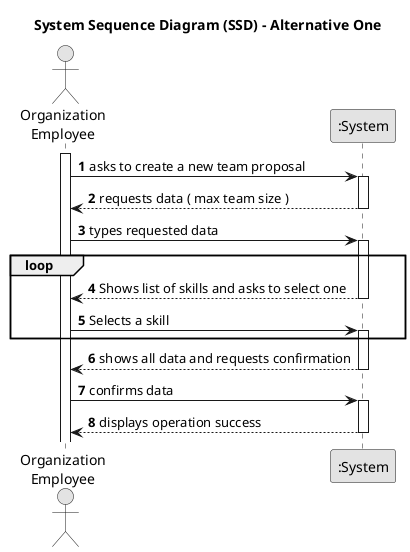 @startuml
skinparam monochrome true
skinparam packageStyle rectangle
skinparam shadowing false

title System Sequence Diagram (SSD) - Alternative One

autonumber

actor "Organization\nEmployee" as Employee
participant ":System" as System

activate Employee

    Employee -> System : asks to create a new team proposal
    activate System

        System --> Employee : requests data ( max team size )
    deactivate System

    Employee -> System : types requested data

        loop
            activate System

                System --> Employee : Shows list of skills and asks to select one
            deactivate System

            Employee -> System : Selects a skill
            activate System
        end loop

        System --> Employee : shows all data and requests confirmation
    deactivate System

    Employee -> System : confirms data
    activate System

        System --> Employee : displays operation success
    deactivate System

@enduml